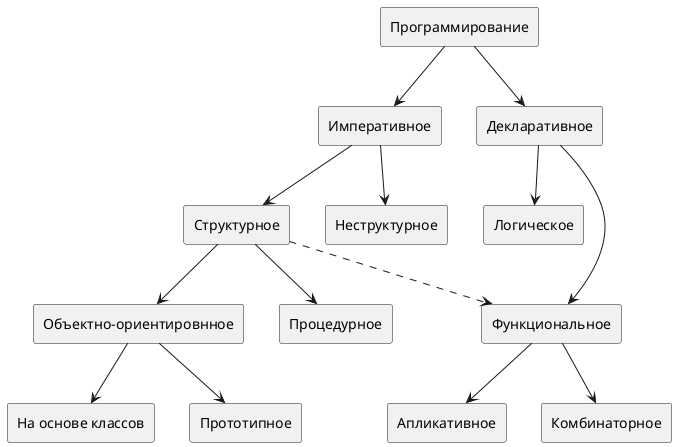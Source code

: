 @startuml

rectangle "Программирование" as pr
rectangle "Императивное" as imp
rectangle "Декларативное" as dek
rectangle "Структурное" as str
rectangle "Неструктурное" as nestr
rectangle "Объектно-ориентировнное" as oop
rectangle "Процедурное" as proc
rectangle "На основе классов" as cl
rectangle "Прототипное" as prototipe
rectangle "Декларативное" as dek
rectangle "Логическое" as log
rectangle "Функциональное" as func
rectangle "Апликативное" as app
rectangle "Комбинаторное" as komb

pr --> imp
pr --> dek
imp --> str
imp --> nestr
str --> oop
str --> proc
oop --> cl
oop --> prototipe
str ..> func
func --> app
func --> komb
dek --> log
dek --> func

@enduml
